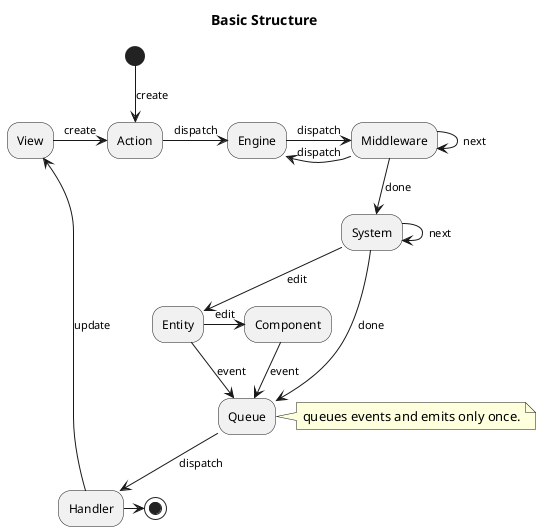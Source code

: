@startuml

title Basic Structure

(*) --> [create] Action

View -> [create] Action
-> [dispatch] Engine
-> [dispatch] Middleware
-> [next] Middleware
-> [dispatch] Engine

Middleware --> [done] System
System -> [next] System
System --> [edit] Entity
System --> [done] Queue

Entity -> [edit] Component

Component --> [event] Queue
Entity --> [event] Queue
note right: queues events and emits only once.

Queue --> [dispatch] Handler

Handler --> [update] View
Handler -> (*)


@enduml
